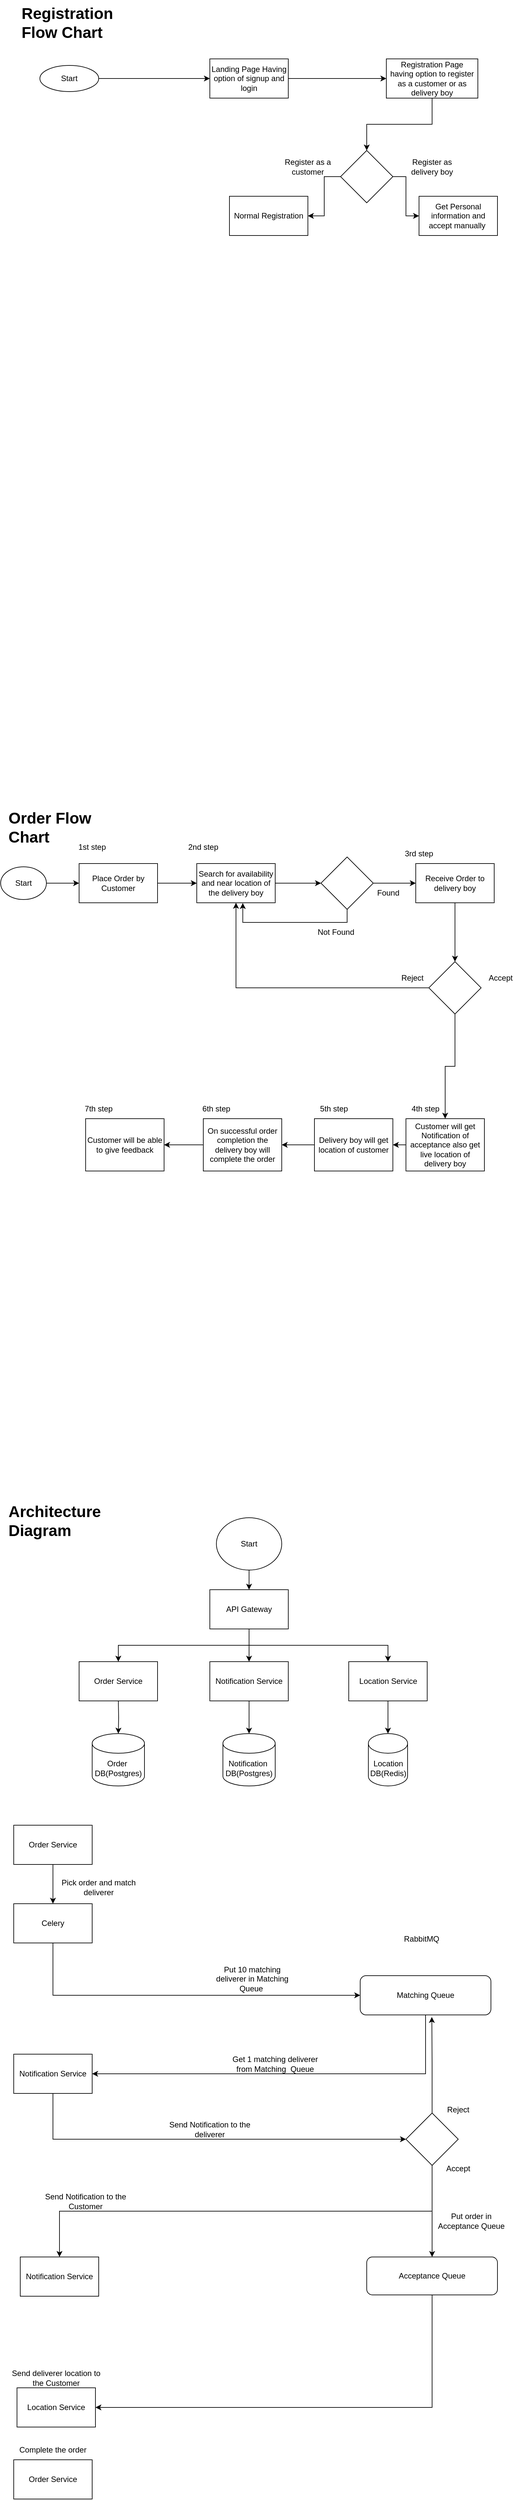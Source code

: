 <mxfile version="27.1.4" pages="2">
  <diagram name="Flow Diagrams" id="lLYAoKqStlIAqEvgO2V0">
    <mxGraphModel dx="872" dy="1642" grid="1" gridSize="10" guides="1" tooltips="1" connect="1" arrows="1" fold="1" page="1" pageScale="1" pageWidth="827" pageHeight="1169" math="0" shadow="0">
      <root>
        <mxCell id="0" />
        <mxCell id="1" parent="0" />
        <mxCell id="9IGutB_m8gxXMHDGUZIi-1" style="edgeStyle=orthogonalEdgeStyle;rounded=0;orthogonalLoop=1;jettySize=auto;html=1;entryX=0;entryY=0.5;entryDx=0;entryDy=0;" edge="1" parent="1" source="9IGutB_m8gxXMHDGUZIi-2" target="9IGutB_m8gxXMHDGUZIi-8">
          <mxGeometry relative="1" as="geometry" />
        </mxCell>
        <mxCell id="9IGutB_m8gxXMHDGUZIi-2" value="Place Order by Customer" style="rounded=0;whiteSpace=wrap;html=1;" vertex="1" parent="1">
          <mxGeometry x="140" y="200" width="120" height="60" as="geometry" />
        </mxCell>
        <mxCell id="9IGutB_m8gxXMHDGUZIi-3" value="3rd step" style="text;html=1;align=center;verticalAlign=middle;whiteSpace=wrap;rounded=0;" vertex="1" parent="1">
          <mxGeometry x="630" y="170" width="60" height="30" as="geometry" />
        </mxCell>
        <mxCell id="9IGutB_m8gxXMHDGUZIi-4" value="1st step" style="text;html=1;align=center;verticalAlign=middle;whiteSpace=wrap;rounded=0;" vertex="1" parent="1">
          <mxGeometry x="130" y="160" width="60" height="30" as="geometry" />
        </mxCell>
        <mxCell id="9IGutB_m8gxXMHDGUZIi-5" style="edgeStyle=orthogonalEdgeStyle;rounded=0;orthogonalLoop=1;jettySize=auto;html=1;exitX=0.5;exitY=1;exitDx=0;exitDy=0;entryX=0.5;entryY=0;entryDx=0;entryDy=0;" edge="1" parent="1" source="9IGutB_m8gxXMHDGUZIi-6" target="9IGutB_m8gxXMHDGUZIi-19">
          <mxGeometry relative="1" as="geometry" />
        </mxCell>
        <mxCell id="9IGutB_m8gxXMHDGUZIi-6" value="Receive Order to delivery boy" style="rounded=0;whiteSpace=wrap;html=1;" vertex="1" parent="1">
          <mxGeometry x="655" y="200" width="120" height="60" as="geometry" />
        </mxCell>
        <mxCell id="9IGutB_m8gxXMHDGUZIi-7" style="edgeStyle=orthogonalEdgeStyle;rounded=0;orthogonalLoop=1;jettySize=auto;html=1;entryX=0;entryY=0.5;entryDx=0;entryDy=0;" edge="1" parent="1" source="9IGutB_m8gxXMHDGUZIi-8" target="9IGutB_m8gxXMHDGUZIi-87">
          <mxGeometry relative="1" as="geometry" />
        </mxCell>
        <mxCell id="9IGutB_m8gxXMHDGUZIi-8" value="Search for availability and near location of the delivery boy" style="rounded=0;whiteSpace=wrap;html=1;" vertex="1" parent="1">
          <mxGeometry x="320" y="200" width="120" height="60" as="geometry" />
        </mxCell>
        <mxCell id="9IGutB_m8gxXMHDGUZIi-9" value="" style="edgeStyle=orthogonalEdgeStyle;rounded=0;orthogonalLoop=1;jettySize=auto;html=1;" edge="1" parent="1" source="9IGutB_m8gxXMHDGUZIi-10" target="9IGutB_m8gxXMHDGUZIi-26">
          <mxGeometry relative="1" as="geometry" />
        </mxCell>
        <mxCell id="9IGutB_m8gxXMHDGUZIi-10" value="Customer will get Notification of acceptance also get live location of delivery boy" style="rounded=0;whiteSpace=wrap;html=1;" vertex="1" parent="1">
          <mxGeometry x="640" y="590" width="120" height="80" as="geometry" />
        </mxCell>
        <mxCell id="9IGutB_m8gxXMHDGUZIi-11" value="2nd step" style="text;html=1;align=center;verticalAlign=middle;whiteSpace=wrap;rounded=0;" vertex="1" parent="1">
          <mxGeometry x="300" y="160" width="60" height="30" as="geometry" />
        </mxCell>
        <mxCell id="9IGutB_m8gxXMHDGUZIi-12" style="edgeStyle=orthogonalEdgeStyle;rounded=0;orthogonalLoop=1;jettySize=auto;html=1;entryX=1;entryY=0.5;entryDx=0;entryDy=0;" edge="1" parent="1" source="9IGutB_m8gxXMHDGUZIi-13" target="9IGutB_m8gxXMHDGUZIi-14">
          <mxGeometry relative="1" as="geometry" />
        </mxCell>
        <mxCell id="9IGutB_m8gxXMHDGUZIi-13" value="On successful order completion the delivery boy will complete the order" style="rounded=0;whiteSpace=wrap;html=1;" vertex="1" parent="1">
          <mxGeometry x="330" y="590" width="120" height="80" as="geometry" />
        </mxCell>
        <mxCell id="9IGutB_m8gxXMHDGUZIi-14" value="Customer will be able to give feedback" style="rounded=0;whiteSpace=wrap;html=1;" vertex="1" parent="1">
          <mxGeometry x="150" y="590" width="120" height="80" as="geometry" />
        </mxCell>
        <mxCell id="9IGutB_m8gxXMHDGUZIi-15" style="edgeStyle=orthogonalEdgeStyle;rounded=0;orthogonalLoop=1;jettySize=auto;html=1;entryX=0;entryY=0.5;entryDx=0;entryDy=0;" edge="1" parent="1" source="9IGutB_m8gxXMHDGUZIi-16" target="9IGutB_m8gxXMHDGUZIi-2">
          <mxGeometry relative="1" as="geometry" />
        </mxCell>
        <mxCell id="9IGutB_m8gxXMHDGUZIi-16" value="Start" style="ellipse;whiteSpace=wrap;html=1;" vertex="1" parent="1">
          <mxGeometry x="20" y="205" width="70" height="50" as="geometry" />
        </mxCell>
        <mxCell id="9IGutB_m8gxXMHDGUZIi-17" style="edgeStyle=orthogonalEdgeStyle;rounded=0;orthogonalLoop=1;jettySize=auto;html=1;entryX=0.5;entryY=1;entryDx=0;entryDy=0;" edge="1" parent="1" source="9IGutB_m8gxXMHDGUZIi-19" target="9IGutB_m8gxXMHDGUZIi-8">
          <mxGeometry relative="1" as="geometry" />
        </mxCell>
        <mxCell id="9IGutB_m8gxXMHDGUZIi-18" style="edgeStyle=orthogonalEdgeStyle;rounded=0;orthogonalLoop=1;jettySize=auto;html=1;entryX=0.5;entryY=0;entryDx=0;entryDy=0;" edge="1" parent="1" source="9IGutB_m8gxXMHDGUZIi-19" target="9IGutB_m8gxXMHDGUZIi-10">
          <mxGeometry relative="1" as="geometry" />
        </mxCell>
        <mxCell id="9IGutB_m8gxXMHDGUZIi-19" value="" style="rhombus;whiteSpace=wrap;html=1;" vertex="1" parent="1">
          <mxGeometry x="675" y="350" width="80" height="80" as="geometry" />
        </mxCell>
        <mxCell id="9IGutB_m8gxXMHDGUZIi-20" value="Accept" style="text;html=1;align=center;verticalAlign=middle;whiteSpace=wrap;rounded=0;" vertex="1" parent="1">
          <mxGeometry x="755" y="360" width="60" height="30" as="geometry" />
        </mxCell>
        <mxCell id="9IGutB_m8gxXMHDGUZIi-21" value="Reject" style="text;html=1;align=center;verticalAlign=middle;whiteSpace=wrap;rounded=0;" vertex="1" parent="1">
          <mxGeometry x="620" y="360" width="60" height="30" as="geometry" />
        </mxCell>
        <mxCell id="9IGutB_m8gxXMHDGUZIi-22" value="7th step" style="text;html=1;align=center;verticalAlign=middle;whiteSpace=wrap;rounded=0;" vertex="1" parent="1">
          <mxGeometry x="140" y="560" width="60" height="30" as="geometry" />
        </mxCell>
        <mxCell id="9IGutB_m8gxXMHDGUZIi-23" value="4th step" style="text;html=1;align=center;verticalAlign=middle;whiteSpace=wrap;rounded=0;" vertex="1" parent="1">
          <mxGeometry x="640" y="560" width="60" height="30" as="geometry" />
        </mxCell>
        <mxCell id="9IGutB_m8gxXMHDGUZIi-24" value="5th step" style="text;html=1;align=center;verticalAlign=middle;whiteSpace=wrap;rounded=0;" vertex="1" parent="1">
          <mxGeometry x="500" y="560" width="60" height="30" as="geometry" />
        </mxCell>
        <mxCell id="9IGutB_m8gxXMHDGUZIi-25" value="" style="edgeStyle=orthogonalEdgeStyle;rounded=0;orthogonalLoop=1;jettySize=auto;html=1;" edge="1" parent="1" source="9IGutB_m8gxXMHDGUZIi-26" target="9IGutB_m8gxXMHDGUZIi-13">
          <mxGeometry relative="1" as="geometry" />
        </mxCell>
        <mxCell id="9IGutB_m8gxXMHDGUZIi-26" value="Delivery boy will get location of customer" style="rounded=0;whiteSpace=wrap;html=1;" vertex="1" parent="1">
          <mxGeometry x="500" y="590" width="120" height="80" as="geometry" />
        </mxCell>
        <mxCell id="9IGutB_m8gxXMHDGUZIi-27" value="6th step" style="text;html=1;align=center;verticalAlign=middle;whiteSpace=wrap;rounded=0;" vertex="1" parent="1">
          <mxGeometry x="320" y="560" width="60" height="30" as="geometry" />
        </mxCell>
        <mxCell id="9IGutB_m8gxXMHDGUZIi-28" value="&lt;h1 style=&quot;margin-top: 0px;&quot;&gt;Order Flow Chart&lt;/h1&gt;&lt;p&gt;&lt;br&gt;&lt;/p&gt;" style="text;html=1;whiteSpace=wrap;overflow=hidden;rounded=0;" vertex="1" parent="1">
          <mxGeometry x="30" y="110" width="180" height="70" as="geometry" />
        </mxCell>
        <mxCell id="9IGutB_m8gxXMHDGUZIi-29" value="&lt;h1 style=&quot;margin-top: 0px;&quot;&gt;Registration Flow Chart&lt;/h1&gt;" style="text;html=1;whiteSpace=wrap;overflow=hidden;rounded=0;" vertex="1" parent="1">
          <mxGeometry x="50" y="-1120" width="180" height="70" as="geometry" />
        </mxCell>
        <mxCell id="9IGutB_m8gxXMHDGUZIi-30" value="" style="edgeStyle=orthogonalEdgeStyle;rounded=0;orthogonalLoop=1;jettySize=auto;html=1;" edge="1" parent="1" source="9IGutB_m8gxXMHDGUZIi-31" target="9IGutB_m8gxXMHDGUZIi-33">
          <mxGeometry relative="1" as="geometry" />
        </mxCell>
        <mxCell id="9IGutB_m8gxXMHDGUZIi-31" value="Start" style="ellipse;whiteSpace=wrap;html=1;" vertex="1" parent="1">
          <mxGeometry x="80" y="-1020" width="90" height="40" as="geometry" />
        </mxCell>
        <mxCell id="9IGutB_m8gxXMHDGUZIi-32" value="" style="edgeStyle=orthogonalEdgeStyle;rounded=0;orthogonalLoop=1;jettySize=auto;html=1;" edge="1" parent="1" source="9IGutB_m8gxXMHDGUZIi-33" target="9IGutB_m8gxXMHDGUZIi-35">
          <mxGeometry relative="1" as="geometry" />
        </mxCell>
        <mxCell id="9IGutB_m8gxXMHDGUZIi-33" value="Landing Page Having option of signup and login" style="rounded=0;whiteSpace=wrap;html=1;" vertex="1" parent="1">
          <mxGeometry x="340" y="-1030" width="120" height="60" as="geometry" />
        </mxCell>
        <mxCell id="9IGutB_m8gxXMHDGUZIi-34" value="" style="edgeStyle=orthogonalEdgeStyle;rounded=0;orthogonalLoop=1;jettySize=auto;html=1;" edge="1" parent="1" source="9IGutB_m8gxXMHDGUZIi-35" target="9IGutB_m8gxXMHDGUZIi-38">
          <mxGeometry relative="1" as="geometry" />
        </mxCell>
        <mxCell id="9IGutB_m8gxXMHDGUZIi-35" value="Registration Page&lt;div&gt;having option to register as a customer or as delivery boy&lt;/div&gt;" style="rounded=0;whiteSpace=wrap;html=1;" vertex="1" parent="1">
          <mxGeometry x="610" y="-1030" width="140" height="60" as="geometry" />
        </mxCell>
        <mxCell id="9IGutB_m8gxXMHDGUZIi-36" style="edgeStyle=orthogonalEdgeStyle;rounded=0;orthogonalLoop=1;jettySize=auto;html=1;exitX=0;exitY=0.5;exitDx=0;exitDy=0;entryX=1;entryY=0.5;entryDx=0;entryDy=0;" edge="1" parent="1" source="9IGutB_m8gxXMHDGUZIi-38" target="9IGutB_m8gxXMHDGUZIi-39">
          <mxGeometry relative="1" as="geometry" />
        </mxCell>
        <mxCell id="9IGutB_m8gxXMHDGUZIi-37" style="edgeStyle=orthogonalEdgeStyle;rounded=0;orthogonalLoop=1;jettySize=auto;html=1;exitX=1;exitY=0.5;exitDx=0;exitDy=0;entryX=0;entryY=0.5;entryDx=0;entryDy=0;" edge="1" parent="1" source="9IGutB_m8gxXMHDGUZIi-38" target="9IGutB_m8gxXMHDGUZIi-42">
          <mxGeometry relative="1" as="geometry" />
        </mxCell>
        <mxCell id="9IGutB_m8gxXMHDGUZIi-38" value="" style="rhombus;whiteSpace=wrap;html=1;" vertex="1" parent="1">
          <mxGeometry x="540" y="-890" width="80" height="80" as="geometry" />
        </mxCell>
        <mxCell id="9IGutB_m8gxXMHDGUZIi-39" value="Normal Registration" style="rounded=0;whiteSpace=wrap;html=1;" vertex="1" parent="1">
          <mxGeometry x="370" y="-820" width="120" height="60" as="geometry" />
        </mxCell>
        <mxCell id="9IGutB_m8gxXMHDGUZIi-40" value="Register as a customer" style="text;html=1;align=center;verticalAlign=middle;whiteSpace=wrap;rounded=0;" vertex="1" parent="1">
          <mxGeometry x="450" y="-880" width="80" height="30" as="geometry" />
        </mxCell>
        <mxCell id="9IGutB_m8gxXMHDGUZIi-41" value="Register as delivery boy" style="text;html=1;align=center;verticalAlign=middle;whiteSpace=wrap;rounded=0;" vertex="1" parent="1">
          <mxGeometry x="640" y="-880" width="80" height="30" as="geometry" />
        </mxCell>
        <mxCell id="9IGutB_m8gxXMHDGUZIi-42" value="Get Personal information and accept manually&amp;nbsp;" style="rounded=0;whiteSpace=wrap;html=1;" vertex="1" parent="1">
          <mxGeometry x="660" y="-820" width="120" height="60" as="geometry" />
        </mxCell>
        <mxCell id="9IGutB_m8gxXMHDGUZIi-43" style="edgeStyle=orthogonalEdgeStyle;rounded=0;orthogonalLoop=1;jettySize=auto;html=1;exitX=0.5;exitY=1;exitDx=0;exitDy=0;entryX=0.5;entryY=0;entryDx=0;entryDy=0;" edge="1" parent="1" source="9IGutB_m8gxXMHDGUZIi-46" target="9IGutB_m8gxXMHDGUZIi-50">
          <mxGeometry relative="1" as="geometry" />
        </mxCell>
        <mxCell id="9IGutB_m8gxXMHDGUZIi-44" style="edgeStyle=orthogonalEdgeStyle;rounded=0;orthogonalLoop=1;jettySize=auto;html=1;exitX=0.5;exitY=1;exitDx=0;exitDy=0;entryX=0.5;entryY=0;entryDx=0;entryDy=0;" edge="1" parent="1" source="9IGutB_m8gxXMHDGUZIi-46" target="9IGutB_m8gxXMHDGUZIi-53">
          <mxGeometry relative="1" as="geometry" />
        </mxCell>
        <mxCell id="9IGutB_m8gxXMHDGUZIi-45" style="edgeStyle=orthogonalEdgeStyle;rounded=0;orthogonalLoop=1;jettySize=auto;html=1;exitX=0.5;exitY=1;exitDx=0;exitDy=0;entryX=0.5;entryY=0;entryDx=0;entryDy=0;" edge="1" parent="1" source="9IGutB_m8gxXMHDGUZIi-46" target="9IGutB_m8gxXMHDGUZIi-55">
          <mxGeometry relative="1" as="geometry" />
        </mxCell>
        <mxCell id="9IGutB_m8gxXMHDGUZIi-46" value="API Gateway" style="rounded=0;whiteSpace=wrap;html=1;" vertex="1" parent="1">
          <mxGeometry x="340" y="1310" width="120" height="60" as="geometry" />
        </mxCell>
        <mxCell id="9IGutB_m8gxXMHDGUZIi-47" value="&lt;h1 style=&quot;margin-top: 0px;&quot;&gt;Architecture Diagram&lt;/h1&gt;" style="text;html=1;whiteSpace=wrap;overflow=hidden;rounded=0;" vertex="1" parent="1">
          <mxGeometry x="30" y="1170" width="180" height="60" as="geometry" />
        </mxCell>
        <mxCell id="9IGutB_m8gxXMHDGUZIi-48" value="" style="edgeStyle=orthogonalEdgeStyle;rounded=0;orthogonalLoop=1;jettySize=auto;html=1;" edge="1" parent="1" source="9IGutB_m8gxXMHDGUZIi-49" target="9IGutB_m8gxXMHDGUZIi-46">
          <mxGeometry relative="1" as="geometry" />
        </mxCell>
        <mxCell id="9IGutB_m8gxXMHDGUZIi-49" value="Start" style="ellipse;whiteSpace=wrap;html=1;" vertex="1" parent="1">
          <mxGeometry x="350" y="1200" width="100" height="80" as="geometry" />
        </mxCell>
        <mxCell id="9IGutB_m8gxXMHDGUZIi-50" value="Order Service" style="rounded=0;whiteSpace=wrap;html=1;" vertex="1" parent="1">
          <mxGeometry x="140" y="1420" width="120" height="60" as="geometry" />
        </mxCell>
        <mxCell id="9IGutB_m8gxXMHDGUZIi-51" value="" style="edgeStyle=orthogonalEdgeStyle;rounded=0;orthogonalLoop=1;jettySize=auto;html=1;entryX=0.5;entryY=0;entryDx=0;entryDy=0;entryPerimeter=0;" edge="1" parent="1" target="9IGutB_m8gxXMHDGUZIi-56">
          <mxGeometry relative="1" as="geometry">
            <mxPoint x="200" y="1480" as="sourcePoint" />
            <mxPoint x="200" y="1530" as="targetPoint" />
          </mxGeometry>
        </mxCell>
        <mxCell id="9IGutB_m8gxXMHDGUZIi-52" value="" style="edgeStyle=orthogonalEdgeStyle;rounded=0;orthogonalLoop=1;jettySize=auto;html=1;" edge="1" parent="1" source="9IGutB_m8gxXMHDGUZIi-53" target="9IGutB_m8gxXMHDGUZIi-85">
          <mxGeometry relative="1" as="geometry" />
        </mxCell>
        <mxCell id="9IGutB_m8gxXMHDGUZIi-53" value="Notification Service" style="rounded=0;whiteSpace=wrap;html=1;" vertex="1" parent="1">
          <mxGeometry x="340" y="1420" width="120" height="60" as="geometry" />
        </mxCell>
        <mxCell id="9IGutB_m8gxXMHDGUZIi-54" value="" style="edgeStyle=orthogonalEdgeStyle;rounded=0;orthogonalLoop=1;jettySize=auto;html=1;" edge="1" parent="1" source="9IGutB_m8gxXMHDGUZIi-55" target="9IGutB_m8gxXMHDGUZIi-57">
          <mxGeometry relative="1" as="geometry" />
        </mxCell>
        <mxCell id="9IGutB_m8gxXMHDGUZIi-55" value="Location Service" style="rounded=0;whiteSpace=wrap;html=1;" vertex="1" parent="1">
          <mxGeometry x="552.5" y="1420" width="120" height="60" as="geometry" />
        </mxCell>
        <mxCell id="9IGutB_m8gxXMHDGUZIi-56" value="Order&amp;nbsp;&lt;div&gt;DB(Postgres)&lt;/div&gt;" style="shape=cylinder3;whiteSpace=wrap;html=1;boundedLbl=1;backgroundOutline=1;size=15;" vertex="1" parent="1">
          <mxGeometry x="160" y="1530" width="80" height="80" as="geometry" />
        </mxCell>
        <mxCell id="9IGutB_m8gxXMHDGUZIi-57" value="Location DB(Redis)" style="shape=cylinder3;whiteSpace=wrap;html=1;boundedLbl=1;backgroundOutline=1;size=15;" vertex="1" parent="1">
          <mxGeometry x="582.5" y="1530" width="60" height="80" as="geometry" />
        </mxCell>
        <mxCell id="9IGutB_m8gxXMHDGUZIi-58" style="edgeStyle=orthogonalEdgeStyle;rounded=0;orthogonalLoop=1;jettySize=auto;html=1;entryX=0.5;entryY=0;entryDx=0;entryDy=0;" edge="1" parent="1" source="9IGutB_m8gxXMHDGUZIi-59" target="9IGutB_m8gxXMHDGUZIi-62">
          <mxGeometry relative="1" as="geometry" />
        </mxCell>
        <mxCell id="9IGutB_m8gxXMHDGUZIi-59" value="Order Service" style="rounded=0;whiteSpace=wrap;html=1;" vertex="1" parent="1">
          <mxGeometry x="40" y="1670" width="120" height="60" as="geometry" />
        </mxCell>
        <mxCell id="9IGutB_m8gxXMHDGUZIi-60" value="RabbitMQ" style="text;whiteSpace=wrap;" vertex="1" parent="1">
          <mxGeometry x="635" y="1830" width="90" height="40" as="geometry" />
        </mxCell>
        <mxCell id="9IGutB_m8gxXMHDGUZIi-61" style="edgeStyle=orthogonalEdgeStyle;rounded=0;orthogonalLoop=1;jettySize=auto;html=1;exitX=0.5;exitY=1;exitDx=0;exitDy=0;entryX=0;entryY=0.5;entryDx=0;entryDy=0;" edge="1" parent="1" source="9IGutB_m8gxXMHDGUZIi-62" target="9IGutB_m8gxXMHDGUZIi-65">
          <mxGeometry relative="1" as="geometry" />
        </mxCell>
        <mxCell id="9IGutB_m8gxXMHDGUZIi-62" value="Celery" style="rounded=0;whiteSpace=wrap;html=1;" vertex="1" parent="1">
          <mxGeometry x="40" y="1790" width="120" height="60" as="geometry" />
        </mxCell>
        <mxCell id="9IGutB_m8gxXMHDGUZIi-63" value="Put 10 matching deliverer in Matching Queue&amp;nbsp;" style="text;html=1;align=center;verticalAlign=middle;whiteSpace=wrap;rounded=0;" vertex="1" parent="1">
          <mxGeometry x="340" y="1890" width="130" height="30" as="geometry" />
        </mxCell>
        <mxCell id="9IGutB_m8gxXMHDGUZIi-64" style="edgeStyle=orthogonalEdgeStyle;rounded=0;orthogonalLoop=1;jettySize=auto;html=1;exitX=0.5;exitY=1;exitDx=0;exitDy=0;entryX=1;entryY=0.5;entryDx=0;entryDy=0;" edge="1" parent="1" source="9IGutB_m8gxXMHDGUZIi-65" target="9IGutB_m8gxXMHDGUZIi-67">
          <mxGeometry relative="1" as="geometry" />
        </mxCell>
        <mxCell id="9IGutB_m8gxXMHDGUZIi-65" value="Matching Queue" style="rounded=1;whiteSpace=wrap;html=1;" vertex="1" parent="1">
          <mxGeometry x="570" y="1900" width="200" height="60" as="geometry" />
        </mxCell>
        <mxCell id="9IGutB_m8gxXMHDGUZIi-66" style="edgeStyle=orthogonalEdgeStyle;rounded=0;orthogonalLoop=1;jettySize=auto;html=1;exitX=0.5;exitY=1;exitDx=0;exitDy=0;entryX=0;entryY=0.5;entryDx=0;entryDy=0;" edge="1" parent="1" source="9IGutB_m8gxXMHDGUZIi-67" target="9IGutB_m8gxXMHDGUZIi-72">
          <mxGeometry relative="1" as="geometry" />
        </mxCell>
        <mxCell id="9IGutB_m8gxXMHDGUZIi-67" value="Notification Service" style="rounded=0;whiteSpace=wrap;html=1;" vertex="1" parent="1">
          <mxGeometry x="40" y="2020" width="120" height="60" as="geometry" />
        </mxCell>
        <mxCell id="9IGutB_m8gxXMHDGUZIi-68" value="Send Notification to the deliverer" style="text;html=1;align=center;verticalAlign=middle;whiteSpace=wrap;rounded=0;" vertex="1" parent="1">
          <mxGeometry x="270" y="2120" width="140" height="30" as="geometry" />
        </mxCell>
        <mxCell id="9IGutB_m8gxXMHDGUZIi-69" value="Get 1 matching deliverer from Matching&amp;nbsp; Queue" style="text;html=1;align=center;verticalAlign=middle;whiteSpace=wrap;rounded=0;" vertex="1" parent="1">
          <mxGeometry x="370" y="2020" width="140" height="30" as="geometry" />
        </mxCell>
        <mxCell id="9IGutB_m8gxXMHDGUZIi-70" style="edgeStyle=orthogonalEdgeStyle;rounded=0;orthogonalLoop=1;jettySize=auto;html=1;exitX=0.5;exitY=1;exitDx=0;exitDy=0;entryX=0.5;entryY=0;entryDx=0;entryDy=0;" edge="1" parent="1" source="9IGutB_m8gxXMHDGUZIi-72" target="9IGutB_m8gxXMHDGUZIi-77">
          <mxGeometry relative="1" as="geometry" />
        </mxCell>
        <mxCell id="9IGutB_m8gxXMHDGUZIi-71" style="edgeStyle=orthogonalEdgeStyle;rounded=0;orthogonalLoop=1;jettySize=auto;html=1;exitX=0.5;exitY=1;exitDx=0;exitDy=0;entryX=0.5;entryY=0;entryDx=0;entryDy=0;" edge="1" parent="1" source="9IGutB_m8gxXMHDGUZIi-72" target="9IGutB_m8gxXMHDGUZIi-80">
          <mxGeometry relative="1" as="geometry" />
        </mxCell>
        <mxCell id="9IGutB_m8gxXMHDGUZIi-72" value="" style="rhombus;whiteSpace=wrap;html=1;" vertex="1" parent="1">
          <mxGeometry x="640" y="2110" width="80" height="80" as="geometry" />
        </mxCell>
        <mxCell id="9IGutB_m8gxXMHDGUZIi-73" style="edgeStyle=orthogonalEdgeStyle;rounded=0;orthogonalLoop=1;jettySize=auto;html=1;exitX=0.5;exitY=0;exitDx=0;exitDy=0;entryX=0.548;entryY=1.053;entryDx=0;entryDy=0;entryPerimeter=0;" edge="1" parent="1" source="9IGutB_m8gxXMHDGUZIi-72" target="9IGutB_m8gxXMHDGUZIi-65">
          <mxGeometry relative="1" as="geometry" />
        </mxCell>
        <mxCell id="9IGutB_m8gxXMHDGUZIi-74" value="Reject" style="text;html=1;align=center;verticalAlign=middle;whiteSpace=wrap;rounded=0;" vertex="1" parent="1">
          <mxGeometry x="690" y="2090" width="60" height="30" as="geometry" />
        </mxCell>
        <mxCell id="9IGutB_m8gxXMHDGUZIi-75" value="Accept" style="text;html=1;align=center;verticalAlign=middle;whiteSpace=wrap;rounded=0;" vertex="1" parent="1">
          <mxGeometry x="690" y="2180" width="60" height="30" as="geometry" />
        </mxCell>
        <mxCell id="9IGutB_m8gxXMHDGUZIi-76" style="edgeStyle=orthogonalEdgeStyle;rounded=0;orthogonalLoop=1;jettySize=auto;html=1;exitX=0.5;exitY=1;exitDx=0;exitDy=0;entryX=1;entryY=0.5;entryDx=0;entryDy=0;" edge="1" parent="1" source="9IGutB_m8gxXMHDGUZIi-77" target="9IGutB_m8gxXMHDGUZIi-79">
          <mxGeometry relative="1" as="geometry" />
        </mxCell>
        <mxCell id="9IGutB_m8gxXMHDGUZIi-77" value="Acceptance Queue" style="rounded=1;whiteSpace=wrap;html=1;" vertex="1" parent="1">
          <mxGeometry x="580" y="2330" width="200" height="58" as="geometry" />
        </mxCell>
        <mxCell id="9IGutB_m8gxXMHDGUZIi-78" value="Put order in Acceptance Queue" style="text;html=1;align=center;verticalAlign=middle;whiteSpace=wrap;rounded=0;" vertex="1" parent="1">
          <mxGeometry x="680" y="2260" width="120" height="30" as="geometry" />
        </mxCell>
        <mxCell id="9IGutB_m8gxXMHDGUZIi-79" value="Location Service" style="rounded=0;whiteSpace=wrap;html=1;" vertex="1" parent="1">
          <mxGeometry x="45" y="2530" width="120" height="60" as="geometry" />
        </mxCell>
        <mxCell id="9IGutB_m8gxXMHDGUZIi-80" value="Notification Service" style="rounded=0;whiteSpace=wrap;html=1;" vertex="1" parent="1">
          <mxGeometry x="50" y="2330" width="120" height="60" as="geometry" />
        </mxCell>
        <mxCell id="9IGutB_m8gxXMHDGUZIi-81" value="Send Notification to the Customer" style="text;html=1;align=center;verticalAlign=middle;whiteSpace=wrap;rounded=0;" vertex="1" parent="1">
          <mxGeometry x="80" y="2230" width="140" height="30" as="geometry" />
        </mxCell>
        <mxCell id="9IGutB_m8gxXMHDGUZIi-82" value="Send deliverer location to the Customer" style="text;html=1;align=center;verticalAlign=middle;whiteSpace=wrap;rounded=0;" vertex="1" parent="1">
          <mxGeometry x="35" y="2500" width="140" height="30" as="geometry" />
        </mxCell>
        <mxCell id="9IGutB_m8gxXMHDGUZIi-83" value="Order Service" style="rounded=0;whiteSpace=wrap;html=1;" vertex="1" parent="1">
          <mxGeometry x="40" y="2640" width="120" height="60" as="geometry" />
        </mxCell>
        <mxCell id="9IGutB_m8gxXMHDGUZIi-84" value="Complete the order" style="text;html=1;align=center;verticalAlign=middle;whiteSpace=wrap;rounded=0;" vertex="1" parent="1">
          <mxGeometry x="30" y="2610" width="140" height="30" as="geometry" />
        </mxCell>
        <mxCell id="9IGutB_m8gxXMHDGUZIi-85" value="Notification&amp;nbsp;&lt;div&gt;DB(Postgres)&lt;/div&gt;" style="shape=cylinder3;whiteSpace=wrap;html=1;boundedLbl=1;backgroundOutline=1;size=15;" vertex="1" parent="1">
          <mxGeometry x="360" y="1530" width="80" height="80" as="geometry" />
        </mxCell>
        <mxCell id="9IGutB_m8gxXMHDGUZIi-86" style="edgeStyle=orthogonalEdgeStyle;rounded=0;orthogonalLoop=1;jettySize=auto;html=1;entryX=0;entryY=0.5;entryDx=0;entryDy=0;" edge="1" parent="1" source="9IGutB_m8gxXMHDGUZIi-87" target="9IGutB_m8gxXMHDGUZIi-6">
          <mxGeometry relative="1" as="geometry" />
        </mxCell>
        <mxCell id="9IGutB_m8gxXMHDGUZIi-87" value="" style="rhombus;whiteSpace=wrap;html=1;" vertex="1" parent="1">
          <mxGeometry x="510" y="190" width="80" height="80" as="geometry" />
        </mxCell>
        <mxCell id="9IGutB_m8gxXMHDGUZIi-88" value="Not Found" style="text;html=1;align=center;verticalAlign=middle;whiteSpace=wrap;rounded=0;" vertex="1" parent="1">
          <mxGeometry x="502.5" y="290" width="60" height="30" as="geometry" />
        </mxCell>
        <mxCell id="9IGutB_m8gxXMHDGUZIi-89" style="edgeStyle=orthogonalEdgeStyle;rounded=0;orthogonalLoop=1;jettySize=auto;html=1;exitX=0.5;exitY=1;exitDx=0;exitDy=0;entryX=0.587;entryY=1.007;entryDx=0;entryDy=0;entryPerimeter=0;" edge="1" parent="1" source="9IGutB_m8gxXMHDGUZIi-87" target="9IGutB_m8gxXMHDGUZIi-8">
          <mxGeometry relative="1" as="geometry" />
        </mxCell>
        <mxCell id="9IGutB_m8gxXMHDGUZIi-90" value="Found" style="text;html=1;align=center;verticalAlign=middle;whiteSpace=wrap;rounded=0;" vertex="1" parent="1">
          <mxGeometry x="582.5" y="230" width="60" height="30" as="geometry" />
        </mxCell>
        <mxCell id="9IGutB_m8gxXMHDGUZIi-91" value="Pick order and match deliverer" style="text;html=1;align=center;verticalAlign=middle;whiteSpace=wrap;rounded=0;" vertex="1" parent="1">
          <mxGeometry x="105" y="1750" width="130" height="30" as="geometry" />
        </mxCell>
      </root>
    </mxGraphModel>
  </diagram>
  <diagram name="Deployment Architecture" id="ZB3ncixGiXzHuIElh8pF">
    <mxGraphModel dx="1489" dy="803" grid="1" gridSize="10" guides="1" tooltips="1" connect="1" arrows="1" fold="1" page="1" pageScale="1" pageWidth="1654" pageHeight="1169" math="0" shadow="0">
      <root>
        <mxCell id="0" />
        <mxCell id="1" parent="0" />
        <mxCell id="jOHFHPNlz4tJXmCEWdW9-1" value="VPC" style="sketch=0;outlineConnect=0;gradientColor=none;html=1;whiteSpace=wrap;fontSize=12;fontStyle=0;shape=mxgraph.aws4.group;grIcon=mxgraph.aws4.group_vpc;strokeColor=#879196;fillColor=none;verticalAlign=top;align=left;spacingLeft=30;fontColor=#879196;dashed=0;" parent="1" vertex="1">
          <mxGeometry x="190" y="60" width="1020" height="670" as="geometry" />
        </mxCell>
        <mxCell id="jOHFHPNlz4tJXmCEWdW9-2" value="Availability Zone" style="fillColor=none;strokeColor=#147EBA;dashed=1;verticalAlign=top;fontStyle=0;fontColor=#147EBA;whiteSpace=wrap;html=1;" parent="1" vertex="1">
          <mxGeometry x="260" y="115" width="880" height="560" as="geometry" />
        </mxCell>
        <mxCell id="jOHFHPNlz4tJXmCEWdW9-3" value="Private subnet" style="points=[[0,0],[0.25,0],[0.5,0],[0.75,0],[1,0],[1,0.25],[1,0.5],[1,0.75],[1,1],[0.75,1],[0.5,1],[0.25,1],[0,1],[0,0.75],[0,0.5],[0,0.25]];outlineConnect=0;gradientColor=none;html=1;whiteSpace=wrap;fontSize=12;fontStyle=0;container=1;pointerEvents=0;collapsible=0;recursiveResize=0;shape=mxgraph.aws4.group;grIcon=mxgraph.aws4.group_security_group;grStroke=0;strokeColor=#00A4A6;fillColor=#E6F6F7;verticalAlign=top;align=left;spacingLeft=30;fontColor=#147EBA;dashed=0;" parent="1" vertex="1">
          <mxGeometry x="310" y="200" width="390" height="360" as="geometry" />
        </mxCell>
        <mxCell id="jOHFHPNlz4tJXmCEWdW9-51" value="ECS" style="outlineConnect=0;dashed=0;verticalLabelPosition=bottom;verticalAlign=top;align=center;html=1;shape=mxgraph.aws3.ecs;fillColor=#F58534;gradientColor=none;" parent="jOHFHPNlz4tJXmCEWdW9-3" vertex="1">
          <mxGeometry x="280" y="146.25" width="72" height="67.5" as="geometry" />
        </mxCell>
        <mxCell id="jOHFHPNlz4tJXmCEWdW9-52" value="RDS" style="sketch=0;points=[[0,0,0],[0.25,0,0],[0.5,0,0],[0.75,0,0],[1,0,0],[0,1,0],[0.25,1,0],[0.5,1,0],[0.75,1,0],[1,1,0],[0,0.25,0],[0,0.5,0],[0,0.75,0],[1,0.25,0],[1,0.5,0],[1,0.75,0]];outlineConnect=0;fontColor=#232F3E;fillColor=#C925D1;strokeColor=#ffffff;dashed=0;verticalLabelPosition=bottom;verticalAlign=top;align=center;html=1;fontSize=12;fontStyle=0;aspect=fixed;shape=mxgraph.aws4.resourceIcon;resIcon=mxgraph.aws4.rds;" parent="jOHFHPNlz4tJXmCEWdW9-3" vertex="1">
          <mxGeometry x="80" y="52.25" width="78" height="78" as="geometry" />
        </mxCell>
        <mxCell id="Eki0-plPLnHSJSEZB9KJ-1" value="SQS" style="sketch=0;points=[[0,0,0],[0.25,0,0],[0.5,0,0],[0.75,0,0],[1,0,0],[0,1,0],[0.25,1,0],[0.5,1,0],[0.75,1,0],[1,1,0],[0,0.25,0],[0,0.5,0],[0,0.75,0],[1,0.25,0],[1,0.5,0],[1,0.75,0]];outlineConnect=0;fontColor=#232F3E;fillColor=#E7157B;strokeColor=#ffffff;dashed=0;verticalLabelPosition=bottom;verticalAlign=top;align=center;html=1;fontSize=12;fontStyle=0;aspect=fixed;shape=mxgraph.aws4.resourceIcon;resIcon=mxgraph.aws4.sqs;" parent="jOHFHPNlz4tJXmCEWdW9-3" vertex="1">
          <mxGeometry x="42" y="200" width="78" height="78" as="geometry" />
        </mxCell>
        <mxCell id="NMPBw20Pyl5UZIXr4vFq-6" style="edgeStyle=orthogonalEdgeStyle;rounded=0;orthogonalLoop=1;jettySize=auto;html=1;exitX=0.25;exitY=1;exitDx=0;exitDy=0;exitPerimeter=0;entryX=0;entryY=1;entryDx=0;entryDy=0;entryPerimeter=0;" edge="1" parent="jOHFHPNlz4tJXmCEWdW9-3" source="jOHFHPNlz4tJXmCEWdW9-52" target="jOHFHPNlz4tJXmCEWdW9-52">
          <mxGeometry relative="1" as="geometry" />
        </mxCell>
        <mxCell id="jOHFHPNlz4tJXmCEWdW9-4" value="Public subnet" style="points=[[0,0],[0.25,0],[0.5,0],[0.75,0],[1,0],[1,0.25],[1,0.5],[1,0.75],[1,1],[0.75,1],[0.5,1],[0.25,1],[0,1],[0,0.75],[0,0.5],[0,0.25]];outlineConnect=0;gradientColor=none;html=1;whiteSpace=wrap;fontSize=12;fontStyle=0;container=1;pointerEvents=0;collapsible=0;recursiveResize=0;shape=mxgraph.aws4.group;grIcon=mxgraph.aws4.group_security_group;grStroke=0;strokeColor=#7AA116;fillColor=#F2F6E8;verticalAlign=top;align=left;spacingLeft=30;fontColor=#248814;dashed=0;" parent="1" vertex="1">
          <mxGeometry x="730" y="200" width="390" height="360" as="geometry" />
        </mxCell>
        <mxCell id="GephtK8KoJchM36-7wjF-10" value="ECR" style="outlineConnect=0;dashed=0;verticalLabelPosition=bottom;verticalAlign=top;align=center;html=1;shape=mxgraph.aws3.ecr_registry;fillColor=#F58534;gradientColor=none;" parent="1" vertex="1">
          <mxGeometry x="1369.75" y="190" width="57" height="60" as="geometry" />
        </mxCell>
        <mxCell id="GephtK8KoJchM36-7wjF-2" value="API GATEWAY&lt;div&gt;&lt;br&gt;&lt;/div&gt;" style="outlineConnect=0;dashed=0;verticalLabelPosition=bottom;verticalAlign=top;align=center;html=1;shape=mxgraph.aws3.api_gateway;fillColor=#D9A741;gradientColor=none;" parent="1" vertex="1">
          <mxGeometry x="1369.75" y="450" width="76.5" height="93" as="geometry" />
        </mxCell>
        <mxCell id="GephtK8KoJchM36-7wjF-12" value="NAT&lt;div&gt;&lt;br&gt;&lt;/div&gt;" style="outlineConnect=0;dashed=0;verticalLabelPosition=bottom;verticalAlign=top;align=center;html=1;shape=mxgraph.aws3.vpc_nat_gateway;fillColor=#F58534;gradientColor=none;rotation=0;" parent="1" vertex="1">
          <mxGeometry x="870" y="230" width="69" height="72" as="geometry" />
        </mxCell>
        <mxCell id="mTaDSIT27PKTmQS_zxd8-1" value="Internet Gateway" style="outlineConnect=0;dashed=0;verticalLabelPosition=bottom;verticalAlign=top;align=center;html=1;shape=mxgraph.aws3.internet_gateway;fillColor=#F58534;gradientColor=none;" parent="1" vertex="1">
          <mxGeometry x="1180" y="328" width="69" height="72" as="geometry" />
        </mxCell>
        <mxCell id="NMPBw20Pyl5UZIXr4vFq-1" value="" style="points=[];aspect=fixed;html=1;align=center;shadow=0;dashed=0;fillColor=#FF6A00;strokeColor=none;shape=mxgraph.alibaba_cloud.alb_application_load_balancer_02;" vertex="1" parent="1">
          <mxGeometry x="890" y="400" width="60" height="60" as="geometry" />
        </mxCell>
        <mxCell id="NMPBw20Pyl5UZIXr4vFq-7" value="" style="outlineConnect=0;dashed=0;verticalLabelPosition=bottom;verticalAlign=top;align=center;html=1;shape=mxgraph.aws3.internet_3;fillColor=#D2D3D3;gradientColor=none;" vertex="1" parent="1">
          <mxGeometry x="1500" y="337" width="79.5" height="54" as="geometry" />
        </mxCell>
      </root>
    </mxGraphModel>
  </diagram>
</mxfile>

